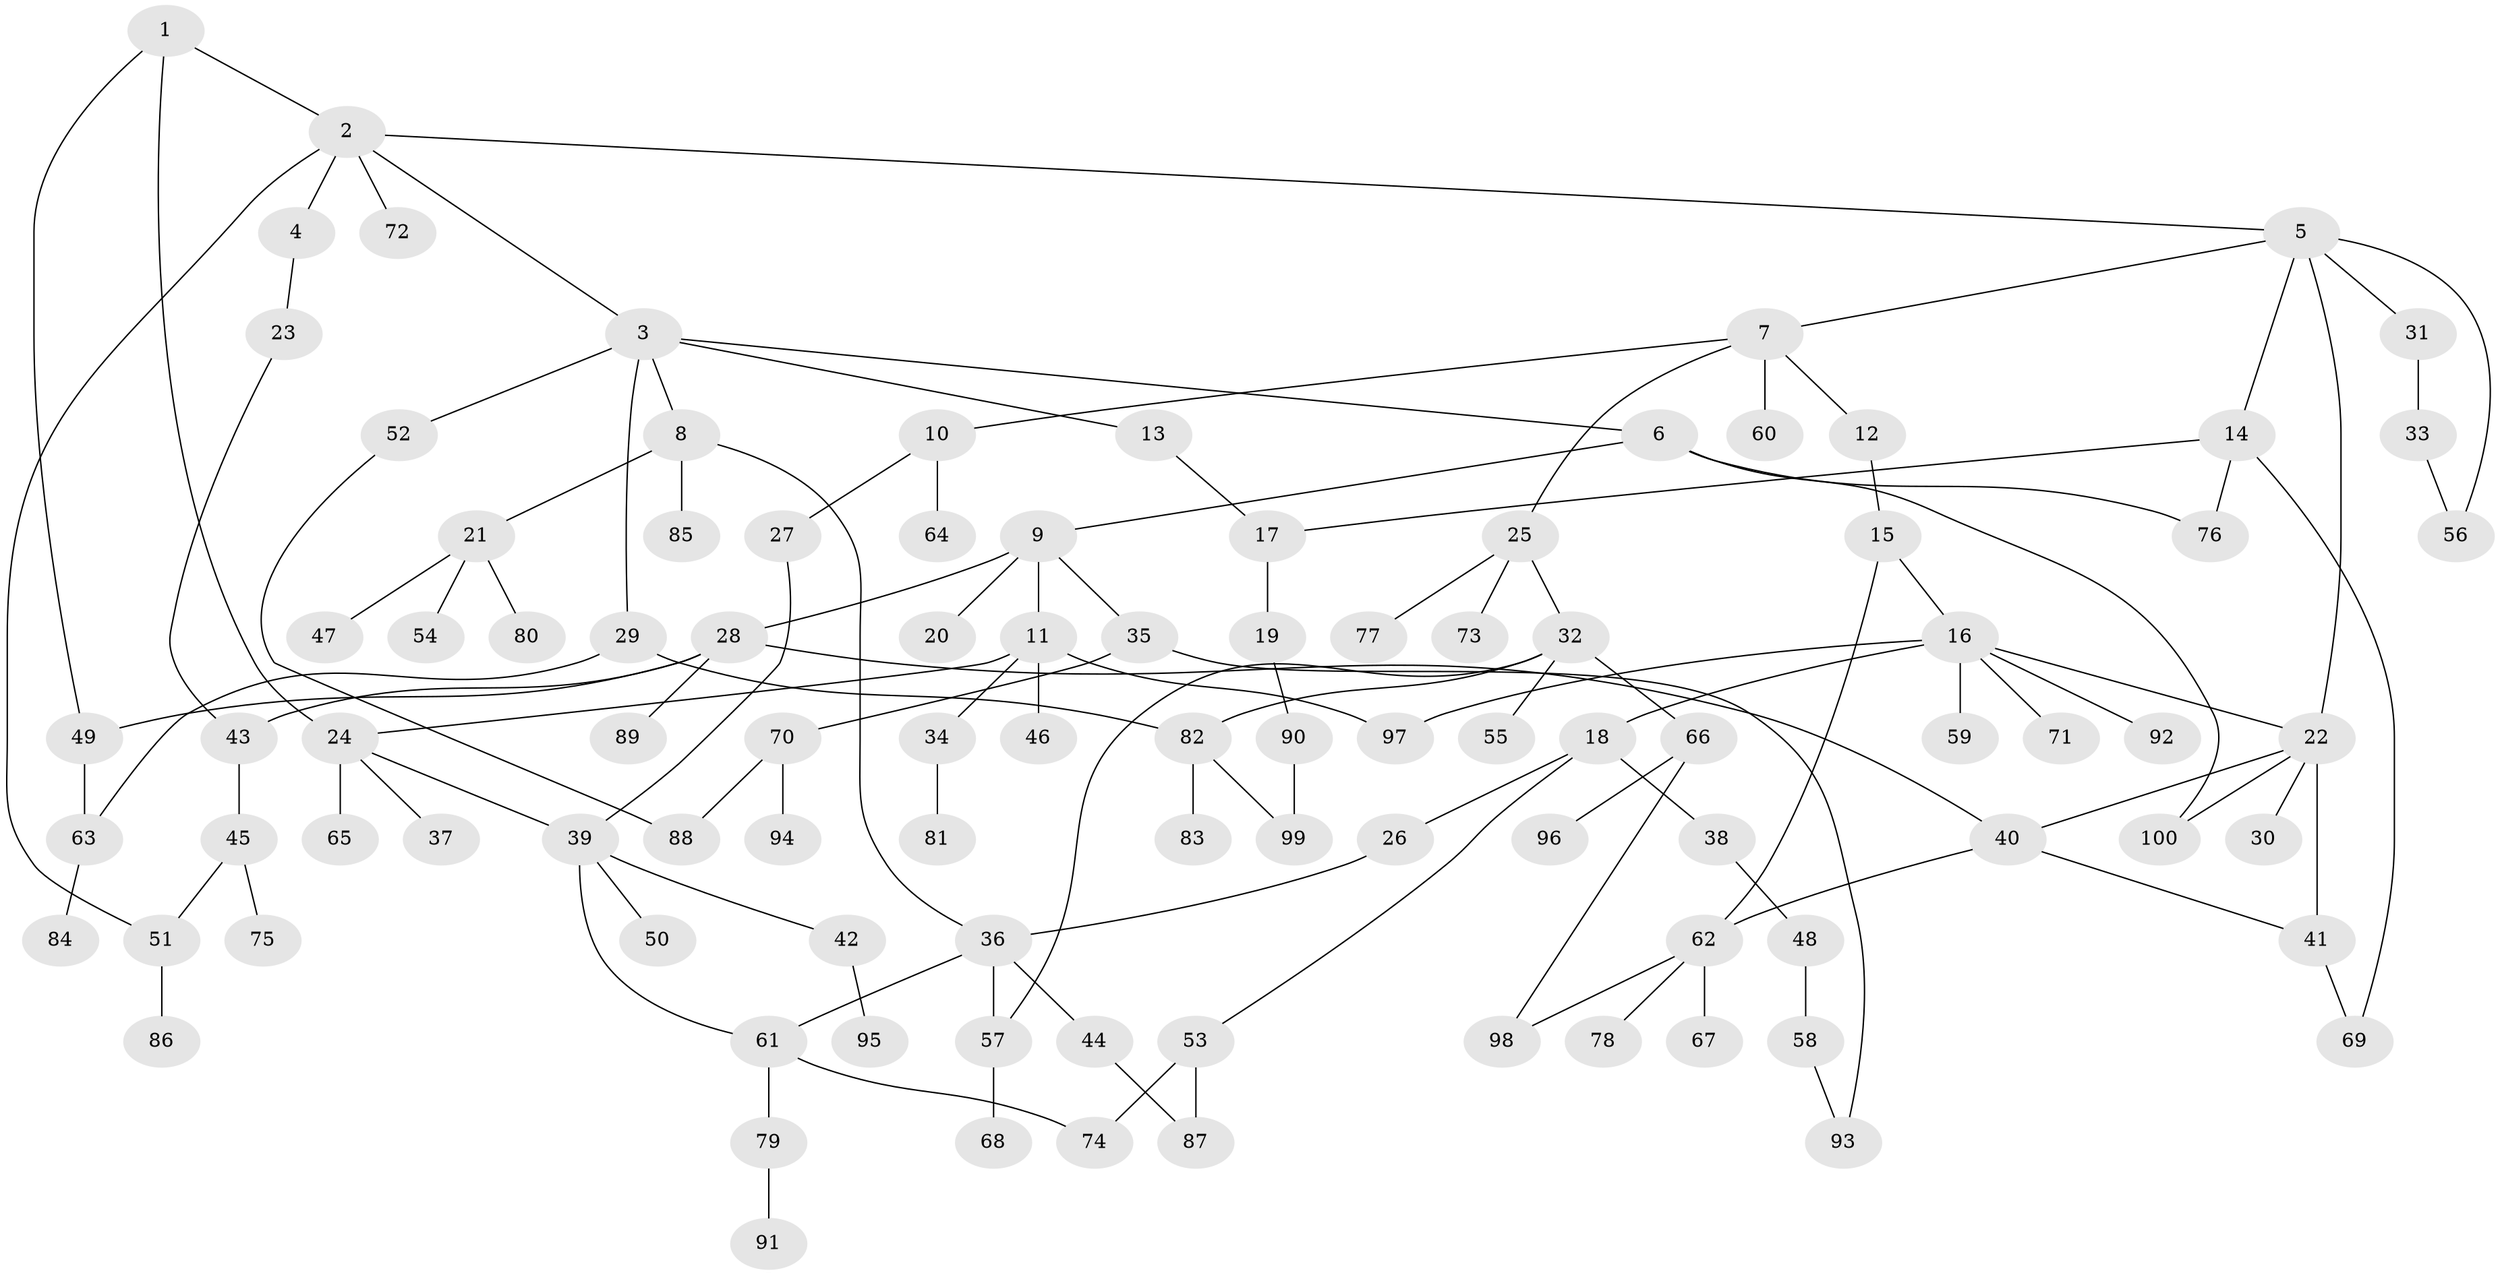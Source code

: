 // Generated by graph-tools (version 1.1) at 2025/11/02/21/25 10:11:06]
// undirected, 100 vertices, 125 edges
graph export_dot {
graph [start="1"]
  node [color=gray90,style=filled];
  1;
  2;
  3;
  4;
  5;
  6;
  7;
  8;
  9;
  10;
  11;
  12;
  13;
  14;
  15;
  16;
  17;
  18;
  19;
  20;
  21;
  22;
  23;
  24;
  25;
  26;
  27;
  28;
  29;
  30;
  31;
  32;
  33;
  34;
  35;
  36;
  37;
  38;
  39;
  40;
  41;
  42;
  43;
  44;
  45;
  46;
  47;
  48;
  49;
  50;
  51;
  52;
  53;
  54;
  55;
  56;
  57;
  58;
  59;
  60;
  61;
  62;
  63;
  64;
  65;
  66;
  67;
  68;
  69;
  70;
  71;
  72;
  73;
  74;
  75;
  76;
  77;
  78;
  79;
  80;
  81;
  82;
  83;
  84;
  85;
  86;
  87;
  88;
  89;
  90;
  91;
  92;
  93;
  94;
  95;
  96;
  97;
  98;
  99;
  100;
  1 -- 2;
  1 -- 49;
  1 -- 24;
  2 -- 3;
  2 -- 4;
  2 -- 5;
  2 -- 72;
  2 -- 51;
  3 -- 6;
  3 -- 8;
  3 -- 13;
  3 -- 29;
  3 -- 52;
  4 -- 23;
  5 -- 7;
  5 -- 14;
  5 -- 31;
  5 -- 22;
  5 -- 56;
  6 -- 9;
  6 -- 76;
  6 -- 100;
  7 -- 10;
  7 -- 12;
  7 -- 25;
  7 -- 60;
  8 -- 21;
  8 -- 85;
  8 -- 36;
  9 -- 11;
  9 -- 20;
  9 -- 28;
  9 -- 35;
  10 -- 27;
  10 -- 64;
  11 -- 24;
  11 -- 34;
  11 -- 46;
  11 -- 97;
  12 -- 15;
  13 -- 17;
  14 -- 17;
  14 -- 76;
  14 -- 69;
  15 -- 16;
  15 -- 62;
  16 -- 18;
  16 -- 22;
  16 -- 59;
  16 -- 71;
  16 -- 92;
  16 -- 97;
  17 -- 19;
  18 -- 26;
  18 -- 38;
  18 -- 53;
  19 -- 90;
  21 -- 47;
  21 -- 54;
  21 -- 80;
  22 -- 30;
  22 -- 40;
  22 -- 41;
  22 -- 100;
  23 -- 43;
  24 -- 37;
  24 -- 39;
  24 -- 65;
  25 -- 32;
  25 -- 73;
  25 -- 77;
  26 -- 36;
  27 -- 39;
  28 -- 49;
  28 -- 89;
  28 -- 43;
  28 -- 40;
  29 -- 82;
  29 -- 63;
  31 -- 33;
  32 -- 55;
  32 -- 57;
  32 -- 66;
  32 -- 82;
  33 -- 56;
  34 -- 81;
  35 -- 70;
  35 -- 93;
  36 -- 44;
  36 -- 61;
  36 -- 57;
  38 -- 48;
  39 -- 42;
  39 -- 50;
  39 -- 61;
  40 -- 62;
  40 -- 41;
  41 -- 69;
  42 -- 95;
  43 -- 45;
  44 -- 87;
  45 -- 51;
  45 -- 75;
  48 -- 58;
  49 -- 63;
  51 -- 86;
  52 -- 88;
  53 -- 74;
  53 -- 87;
  57 -- 68;
  58 -- 93;
  61 -- 74;
  61 -- 79;
  62 -- 67;
  62 -- 78;
  62 -- 98;
  63 -- 84;
  66 -- 96;
  66 -- 98;
  70 -- 94;
  70 -- 88;
  79 -- 91;
  82 -- 83;
  82 -- 99;
  90 -- 99;
}
